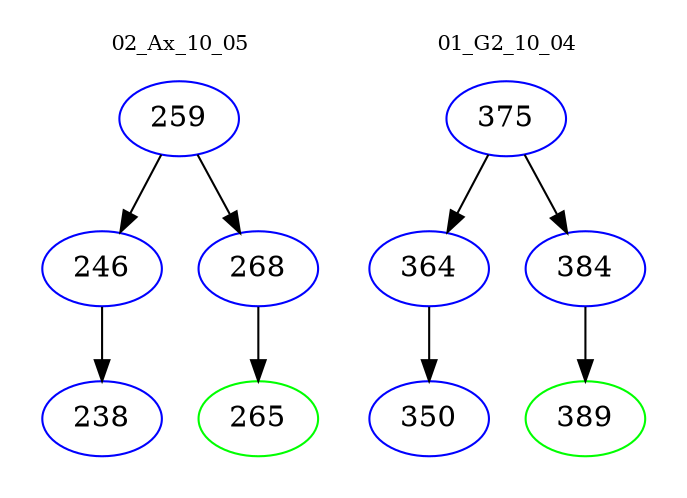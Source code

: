 digraph{
subgraph cluster_0 {
color = white
label = "02_Ax_10_05";
fontsize=10;
T0_259 [label="259", color="blue"]
T0_259 -> T0_246 [color="black"]
T0_246 [label="246", color="blue"]
T0_246 -> T0_238 [color="black"]
T0_238 [label="238", color="blue"]
T0_259 -> T0_268 [color="black"]
T0_268 [label="268", color="blue"]
T0_268 -> T0_265 [color="black"]
T0_265 [label="265", color="green"]
}
subgraph cluster_1 {
color = white
label = "01_G2_10_04";
fontsize=10;
T1_375 [label="375", color="blue"]
T1_375 -> T1_364 [color="black"]
T1_364 [label="364", color="blue"]
T1_364 -> T1_350 [color="black"]
T1_350 [label="350", color="blue"]
T1_375 -> T1_384 [color="black"]
T1_384 [label="384", color="blue"]
T1_384 -> T1_389 [color="black"]
T1_389 [label="389", color="green"]
}
}

